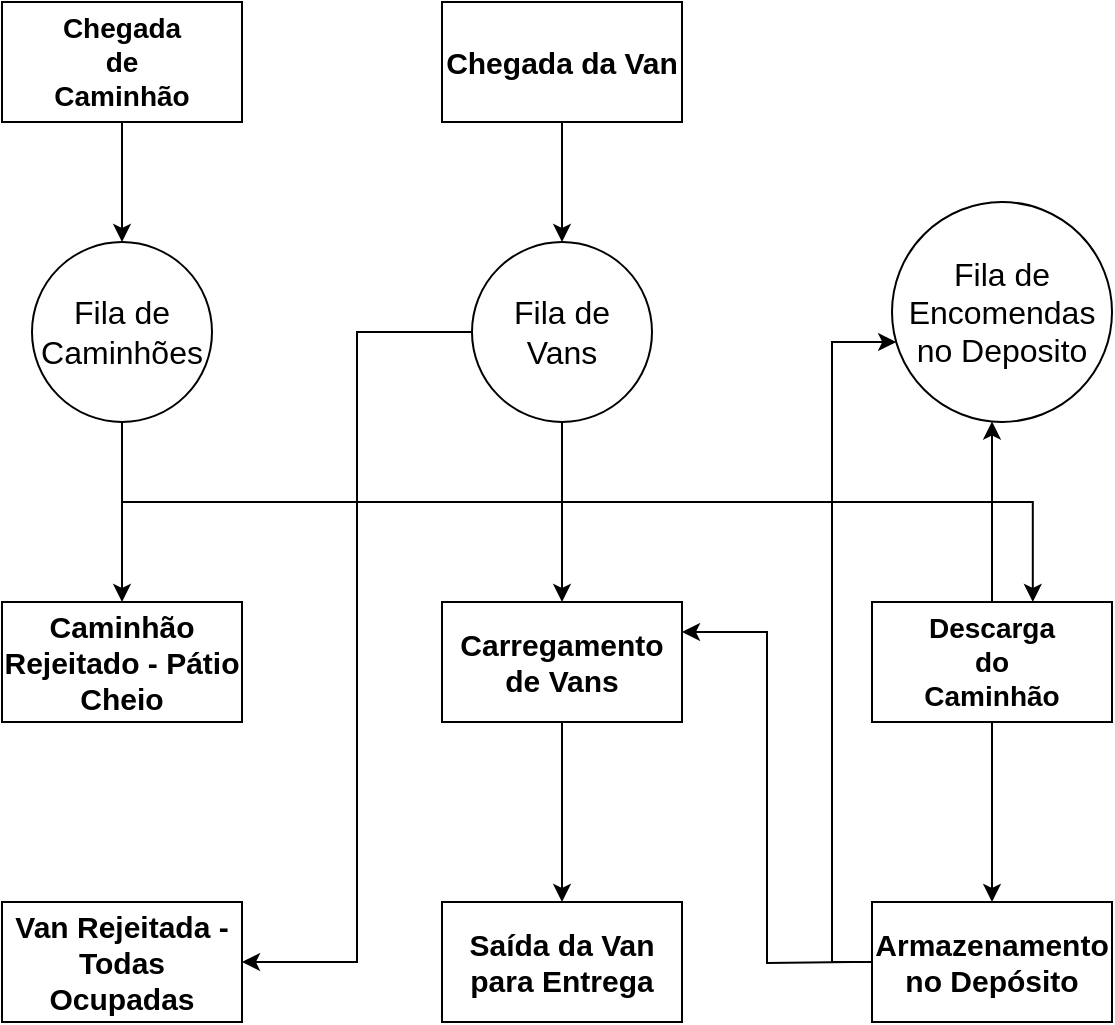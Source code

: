 <mxfile version="24.7.7">
  <diagram name="Página-1" id="Q5q7qPohx900-bVzsuvk">
    <mxGraphModel dx="626" dy="603" grid="1" gridSize="10" guides="1" tooltips="1" connect="1" arrows="1" fold="1" page="1" pageScale="1" pageWidth="827" pageHeight="1169" math="0" shadow="0">
      <root>
        <mxCell id="0" />
        <mxCell id="1" parent="0" />
        <mxCell id="GUM8zhKuWnprm1asTcz1-36" style="edgeStyle=orthogonalEdgeStyle;rounded=0;orthogonalLoop=1;jettySize=auto;html=1;entryX=0.5;entryY=0;entryDx=0;entryDy=0;" edge="1" parent="1" source="GUM8zhKuWnprm1asTcz1-1" target="GUM8zhKuWnprm1asTcz1-35">
          <mxGeometry relative="1" as="geometry" />
        </mxCell>
        <mxCell id="GUM8zhKuWnprm1asTcz1-1" value="" style="ellipse;whiteSpace=wrap;html=1;aspect=fixed;" vertex="1" parent="1">
          <mxGeometry x="250" y="130" width="90" height="90" as="geometry" />
        </mxCell>
        <mxCell id="GUM8zhKuWnprm1asTcz1-34" style="edgeStyle=orthogonalEdgeStyle;rounded=0;orthogonalLoop=1;jettySize=auto;html=1;entryX=0.5;entryY=0;entryDx=0;entryDy=0;" edge="1" parent="1" source="GUM8zhKuWnprm1asTcz1-2" target="GUM8zhKuWnprm1asTcz1-1">
          <mxGeometry relative="1" as="geometry" />
        </mxCell>
        <mxCell id="GUM8zhKuWnprm1asTcz1-2" value="" style="rounded=0;whiteSpace=wrap;html=1;" vertex="1" parent="1">
          <mxGeometry x="235" y="10" width="120" height="60" as="geometry" />
        </mxCell>
        <mxCell id="GUM8zhKuWnprm1asTcz1-6" value="&lt;font style=&quot;font-size: 16px;&quot;&gt;Fila de Caminhões&lt;/font&gt;" style="text;strokeColor=none;align=center;fillColor=none;html=1;verticalAlign=middle;whiteSpace=wrap;rounded=0;" vertex="1" parent="1">
          <mxGeometry x="265" y="160" width="60" height="30" as="geometry" />
        </mxCell>
        <mxCell id="GUM8zhKuWnprm1asTcz1-8" value="" style="ellipse;whiteSpace=wrap;html=1;aspect=fixed;" vertex="1" parent="1">
          <mxGeometry x="680" y="110" width="110" height="110" as="geometry" />
        </mxCell>
        <mxCell id="GUM8zhKuWnprm1asTcz1-9" value="&lt;font style=&quot;font-size: 16px;&quot;&gt;Fila de Encomendas no Deposito&lt;/font&gt;" style="text;strokeColor=none;align=center;fillColor=none;html=1;verticalAlign=middle;whiteSpace=wrap;rounded=0;" vertex="1" parent="1">
          <mxGeometry x="705" y="150" width="60" height="30" as="geometry" />
        </mxCell>
        <mxCell id="GUM8zhKuWnprm1asTcz1-33" style="edgeStyle=orthogonalEdgeStyle;rounded=0;orthogonalLoop=1;jettySize=auto;html=1;" edge="1" parent="1" source="GUM8zhKuWnprm1asTcz1-10" target="GUM8zhKuWnprm1asTcz1-15">
          <mxGeometry relative="1" as="geometry" />
        </mxCell>
        <mxCell id="GUM8zhKuWnprm1asTcz1-42" style="edgeStyle=orthogonalEdgeStyle;rounded=0;orthogonalLoop=1;jettySize=auto;html=1;entryX=1;entryY=0.5;entryDx=0;entryDy=0;" edge="1" parent="1" source="GUM8zhKuWnprm1asTcz1-10" target="GUM8zhKuWnprm1asTcz1-37">
          <mxGeometry relative="1" as="geometry" />
        </mxCell>
        <mxCell id="GUM8zhKuWnprm1asTcz1-10" value="" style="ellipse;whiteSpace=wrap;html=1;aspect=fixed;" vertex="1" parent="1">
          <mxGeometry x="470" y="130" width="90" height="90" as="geometry" />
        </mxCell>
        <mxCell id="GUM8zhKuWnprm1asTcz1-11" value="&lt;font style=&quot;font-size: 16px;&quot;&gt;Fila de Vans&lt;/font&gt;" style="text;strokeColor=none;align=center;fillColor=none;html=1;verticalAlign=middle;whiteSpace=wrap;rounded=0;" vertex="1" parent="1">
          <mxGeometry x="485" y="160" width="60" height="30" as="geometry" />
        </mxCell>
        <mxCell id="GUM8zhKuWnprm1asTcz1-23" style="edgeStyle=orthogonalEdgeStyle;rounded=0;orthogonalLoop=1;jettySize=auto;html=1;" edge="1" parent="1" source="GUM8zhKuWnprm1asTcz1-15" target="GUM8zhKuWnprm1asTcz1-22">
          <mxGeometry relative="1" as="geometry" />
        </mxCell>
        <mxCell id="GUM8zhKuWnprm1asTcz1-15" value="&lt;b&gt;&lt;font style=&quot;font-size: 15px;&quot;&gt;Carregamento de Vans&lt;/font&gt;&lt;/b&gt;" style="rounded=0;whiteSpace=wrap;html=1;" vertex="1" parent="1">
          <mxGeometry x="455" y="310" width="120" height="60" as="geometry" />
        </mxCell>
        <mxCell id="GUM8zhKuWnprm1asTcz1-26" style="edgeStyle=orthogonalEdgeStyle;rounded=0;orthogonalLoop=1;jettySize=auto;html=1;" edge="1" parent="1" source="GUM8zhKuWnprm1asTcz1-16" target="GUM8zhKuWnprm1asTcz1-8">
          <mxGeometry relative="1" as="geometry">
            <Array as="points">
              <mxPoint x="730" y="240" />
              <mxPoint x="730" y="240" />
            </Array>
          </mxGeometry>
        </mxCell>
        <mxCell id="GUM8zhKuWnprm1asTcz1-31" style="edgeStyle=orthogonalEdgeStyle;rounded=0;orthogonalLoop=1;jettySize=auto;html=1;entryX=0.5;entryY=0;entryDx=0;entryDy=0;" edge="1" parent="1" source="GUM8zhKuWnprm1asTcz1-16" target="GUM8zhKuWnprm1asTcz1-20">
          <mxGeometry relative="1" as="geometry" />
        </mxCell>
        <mxCell id="GUM8zhKuWnprm1asTcz1-16" value="" style="rounded=0;whiteSpace=wrap;html=1;" vertex="1" parent="1">
          <mxGeometry x="670" y="310" width="120" height="60" as="geometry" />
        </mxCell>
        <mxCell id="GUM8zhKuWnprm1asTcz1-18" value="&lt;strong&gt;&lt;font style=&quot;font-size: 14px;&quot;&gt;Chegada de Caminhão&lt;/font&gt;&lt;/strong&gt;" style="text;strokeColor=none;align=center;fillColor=none;html=1;verticalAlign=middle;whiteSpace=wrap;rounded=0;" vertex="1" parent="1">
          <mxGeometry x="265" y="25" width="60" height="30" as="geometry" />
        </mxCell>
        <mxCell id="GUM8zhKuWnprm1asTcz1-19" value="&lt;b&gt;&lt;font style=&quot;font-size: 14px;&quot;&gt;Descarga do Caminhão&lt;/font&gt;&lt;/b&gt;" style="text;strokeColor=none;align=center;fillColor=none;html=1;verticalAlign=middle;whiteSpace=wrap;rounded=0;" vertex="1" parent="1">
          <mxGeometry x="700" y="325" width="60" height="30" as="geometry" />
        </mxCell>
        <mxCell id="GUM8zhKuWnprm1asTcz1-27" style="edgeStyle=orthogonalEdgeStyle;rounded=0;orthogonalLoop=1;jettySize=auto;html=1;" edge="1" parent="1" source="GUM8zhKuWnprm1asTcz1-20" target="GUM8zhKuWnprm1asTcz1-8">
          <mxGeometry relative="1" as="geometry">
            <Array as="points">
              <mxPoint x="650" y="490" />
              <mxPoint x="650" y="180" />
            </Array>
          </mxGeometry>
        </mxCell>
        <mxCell id="GUM8zhKuWnprm1asTcz1-20" value="" style="rounded=0;whiteSpace=wrap;html=1;" vertex="1" parent="1">
          <mxGeometry x="670" y="460" width="120" height="60" as="geometry" />
        </mxCell>
        <mxCell id="GUM8zhKuWnprm1asTcz1-28" style="edgeStyle=orthogonalEdgeStyle;rounded=0;orthogonalLoop=1;jettySize=auto;html=1;entryX=1;entryY=0.25;entryDx=0;entryDy=0;" edge="1" parent="1" target="GUM8zhKuWnprm1asTcz1-15">
          <mxGeometry relative="1" as="geometry">
            <mxPoint x="660" y="490" as="sourcePoint" />
          </mxGeometry>
        </mxCell>
        <mxCell id="GUM8zhKuWnprm1asTcz1-21" value="&lt;b&gt;&lt;font style=&quot;font-size: 15px;&quot;&gt;Armazenamento no Depósito&lt;/font&gt;&lt;/b&gt;" style="text;strokeColor=none;align=center;fillColor=none;html=1;verticalAlign=middle;whiteSpace=wrap;rounded=0;" vertex="1" parent="1">
          <mxGeometry x="700" y="475" width="60" height="30" as="geometry" />
        </mxCell>
        <mxCell id="GUM8zhKuWnprm1asTcz1-22" value="&lt;b&gt;&lt;font style=&quot;font-size: 15px;&quot;&gt;Saída da Van para Entrega&lt;/font&gt;&lt;/b&gt;" style="rounded=0;whiteSpace=wrap;html=1;" vertex="1" parent="1">
          <mxGeometry x="455" y="460" width="120" height="60" as="geometry" />
        </mxCell>
        <mxCell id="GUM8zhKuWnprm1asTcz1-24" style="edgeStyle=orthogonalEdgeStyle;rounded=0;orthogonalLoop=1;jettySize=auto;html=1;entryX=0.67;entryY=0;entryDx=0;entryDy=0;entryPerimeter=0;" edge="1" parent="1" source="GUM8zhKuWnprm1asTcz1-1" target="GUM8zhKuWnprm1asTcz1-16">
          <mxGeometry relative="1" as="geometry">
            <Array as="points">
              <mxPoint x="295" y="260" />
              <mxPoint x="750" y="260" />
            </Array>
          </mxGeometry>
        </mxCell>
        <mxCell id="GUM8zhKuWnprm1asTcz1-32" style="edgeStyle=orthogonalEdgeStyle;rounded=0;orthogonalLoop=1;jettySize=auto;html=1;" edge="1" parent="1" source="GUM8zhKuWnprm1asTcz1-30" target="GUM8zhKuWnprm1asTcz1-10">
          <mxGeometry relative="1" as="geometry" />
        </mxCell>
        <mxCell id="GUM8zhKuWnprm1asTcz1-30" value="&lt;b&gt;&lt;font style=&quot;font-size: 15px;&quot;&gt;Chegada da Van&lt;/font&gt;&lt;/b&gt;" style="rounded=0;whiteSpace=wrap;html=1;" vertex="1" parent="1">
          <mxGeometry x="455" y="10" width="120" height="60" as="geometry" />
        </mxCell>
        <mxCell id="GUM8zhKuWnprm1asTcz1-35" value="&lt;b&gt;&lt;font style=&quot;font-size: 15px;&quot;&gt;Caminhão Rejeitado - Pátio Cheio&lt;/font&gt;&lt;/b&gt;" style="rounded=0;whiteSpace=wrap;html=1;" vertex="1" parent="1">
          <mxGeometry x="235" y="310" width="120" height="60" as="geometry" />
        </mxCell>
        <mxCell id="GUM8zhKuWnprm1asTcz1-37" value="&lt;b&gt;&lt;font style=&quot;font-size: 15px;&quot;&gt;Van Rejeitada - Todas Ocupadas&lt;/font&gt;&lt;/b&gt;" style="rounded=0;whiteSpace=wrap;html=1;" vertex="1" parent="1">
          <mxGeometry x="235" y="460" width="120" height="60" as="geometry" />
        </mxCell>
      </root>
    </mxGraphModel>
  </diagram>
</mxfile>
